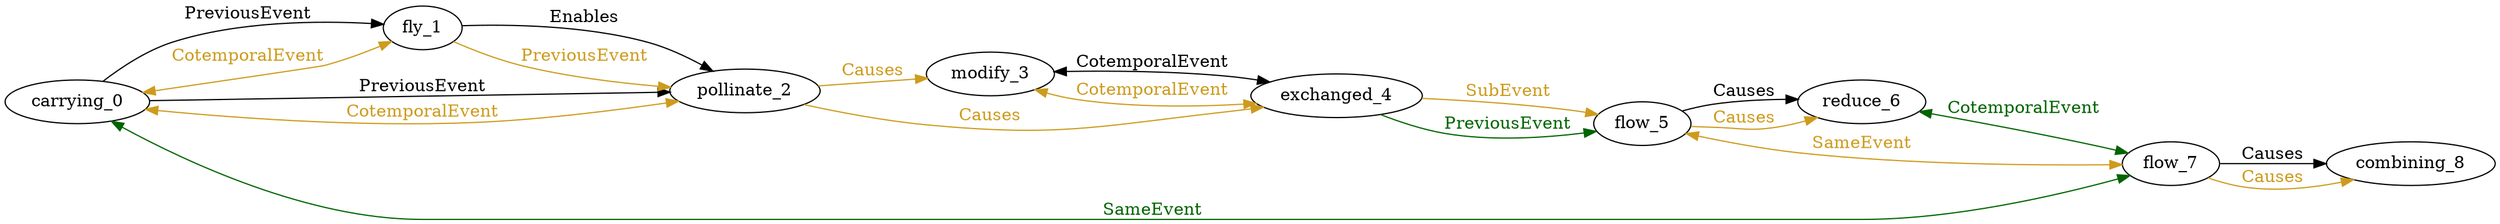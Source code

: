 digraph finite_state_machine { 
	rankdir=LR;
	size="50,50";
node0 [label = "carrying_0"]
node1 [label = "fly_1"]
node2 [label = "pollinate_2"]
node3 [label = "modify_3"]
node4 [label = "exchanged_4"]
node5 [label = "flow_5"]
node6 [label = "reduce_6"]
node7 [label = "flow_7"]
node8 [label = "combining_8"]
node0 -> node1 [ label = "PreviousEvent" fontcolor="black"  color = "Black"];
node0 -> node1 [ label = "CotemporalEvent" fontcolor="goldenrod3" dir = "both" color = "goldenrod3"];
node0 -> node2 [ label = "PreviousEvent" fontcolor="black"  color = "Black"];
node0 -> node2 [ label = "CotemporalEvent" fontcolor="goldenrod3" dir = "both" color = "goldenrod3"];
node1 -> node2 [ label = "Enables" fontcolor="black"  color = "Black"];
node1 -> node2 [ label = "PreviousEvent" fontcolor="goldenrod3"  color = "goldenrod3"];
node2 -> node3 [ label = "Causes" fontcolor="goldenrod3"  color = "goldenrod3"];
node2 -> node4 [ label = "Causes" fontcolor="goldenrod3"  color = "goldenrod3"];
node3 -> node4 [ label = "CotemporalEvent" fontcolor="black" dir = "both" color = "Black"];
node3 -> node4 [ label = "CotemporalEvent" fontcolor="goldenrod3" dir = "both" color = "goldenrod3"];
node4 -> node5 [ label = "SubEvent" fontcolor="goldenrod3"  color = "goldenrod3"];
node5 -> node6 [ label = "Causes" fontcolor="black"  color = "Black"];
node5 -> node6 [ label = "Causes" fontcolor="goldenrod3"  color = "goldenrod3"];
node5 -> node7 [ label = "SameEvent" fontcolor="goldenrod3" dir = "both" color = "goldenrod3"];
node7 -> node8 [ label = "Causes" fontcolor="black"  color = "Black"];
node7 -> node8 [ label = "Causes" fontcolor="goldenrod3"  color = "goldenrod3"];
node0 -> node7 [ label = "SameEvent" fontcolor="darkgreen" dir = "both" color = "darkgreen"];
node4 -> node5 [ label = "PreviousEvent" fontcolor="darkgreen"  color = "darkgreen"];
node6 -> node7 [ label = "CotemporalEvent" fontcolor="darkgreen" dir = "both" color = "darkgreen"];
}